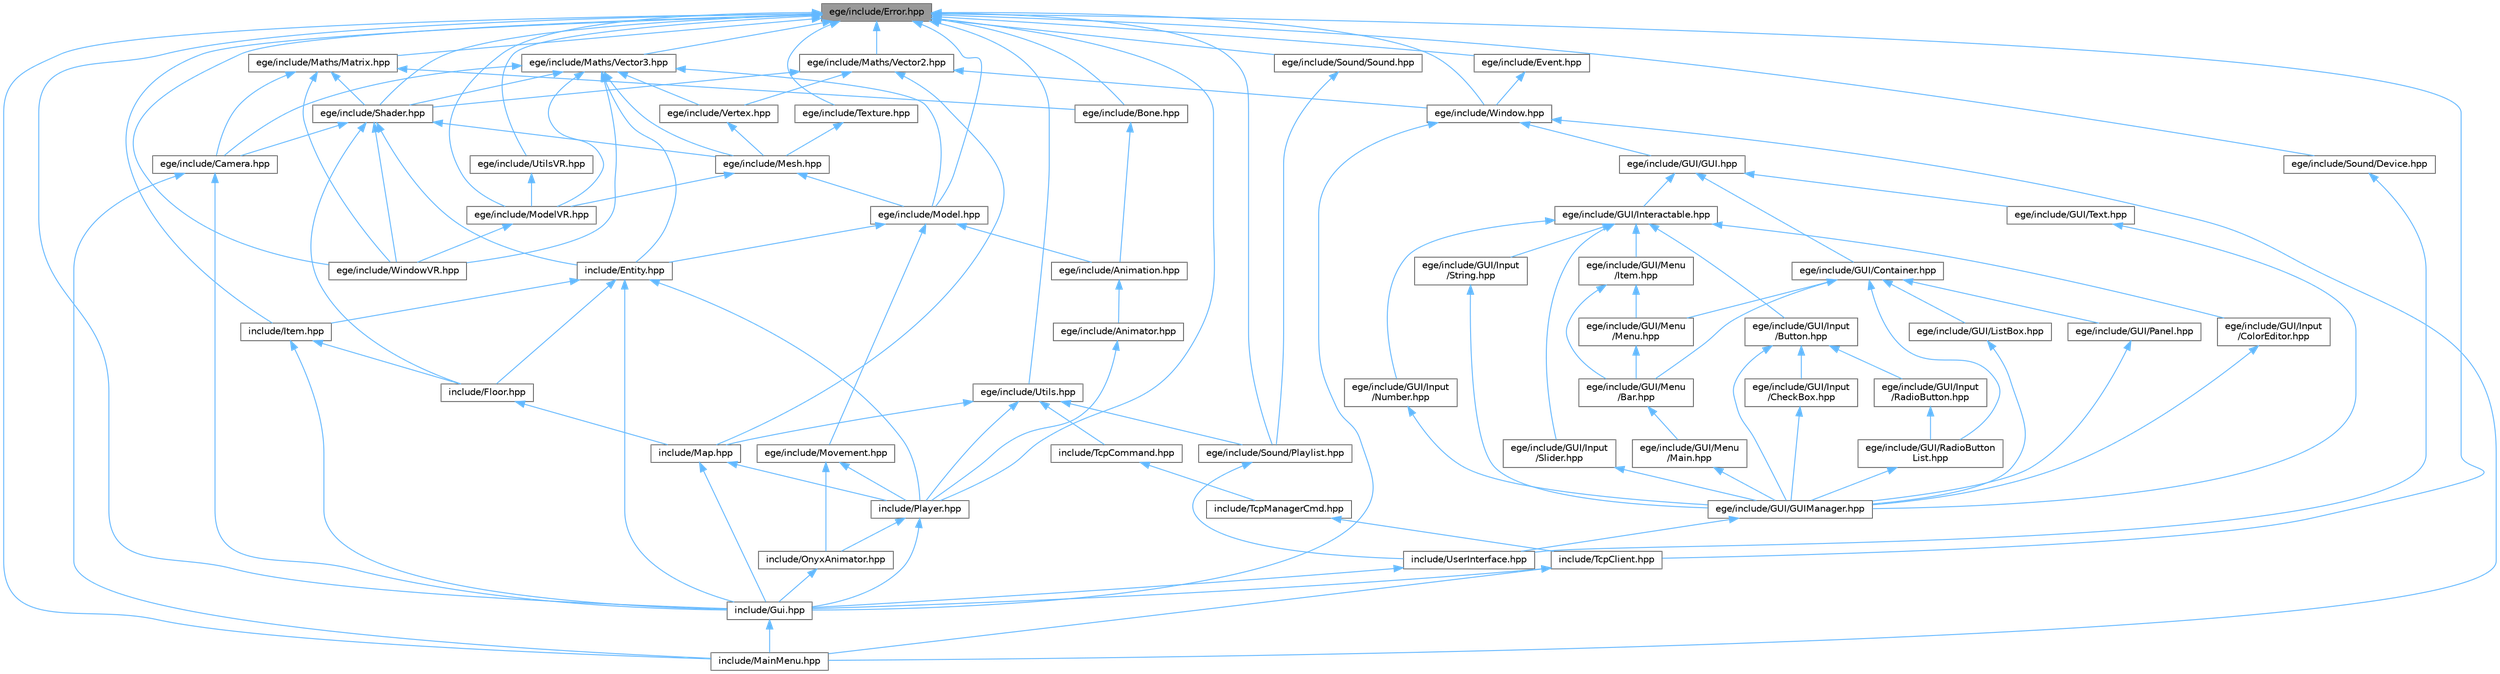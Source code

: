digraph "ege/include/Error.hpp"
{
 // LATEX_PDF_SIZE
  bgcolor="transparent";
  edge [fontname=Helvetica,fontsize=10,labelfontname=Helvetica,labelfontsize=10];
  node [fontname=Helvetica,fontsize=10,shape=box,height=0.2,width=0.4];
  Node1 [id="Node000001",label="ege/include/Error.hpp",height=0.2,width=0.4,color="gray40", fillcolor="grey60", style="filled", fontcolor="black",tooltip="Defines the Error class for the ETIB Game Engine."];
  Node1 -> Node2 [id="edge121_Node000001_Node000002",dir="back",color="steelblue1",style="solid",tooltip=" "];
  Node2 [id="Node000002",label="ege/include/Bone.hpp",height=0.2,width=0.4,color="grey40", fillcolor="white", style="filled",URL="$Bone_8hpp.html",tooltip=" "];
  Node2 -> Node3 [id="edge122_Node000002_Node000003",dir="back",color="steelblue1",style="solid",tooltip=" "];
  Node3 [id="Node000003",label="ege/include/Animation.hpp",height=0.2,width=0.4,color="grey40", fillcolor="white", style="filled",URL="$Animation_8hpp.html",tooltip=" "];
  Node3 -> Node4 [id="edge123_Node000003_Node000004",dir="back",color="steelblue1",style="solid",tooltip=" "];
  Node4 [id="Node000004",label="ege/include/Animator.hpp",height=0.2,width=0.4,color="grey40", fillcolor="white", style="filled",URL="$Animator_8hpp.html",tooltip=" "];
  Node4 -> Node5 [id="edge124_Node000004_Node000005",dir="back",color="steelblue1",style="solid",tooltip=" "];
  Node5 [id="Node000005",label="include/Player.hpp",height=0.2,width=0.4,color="grey40", fillcolor="white", style="filled",URL="$Player_8hpp.html",tooltip=" "];
  Node5 -> Node6 [id="edge125_Node000005_Node000006",dir="back",color="steelblue1",style="solid",tooltip=" "];
  Node6 [id="Node000006",label="include/Gui.hpp",height=0.2,width=0.4,color="grey40", fillcolor="white", style="filled",URL="$Gui_8hpp.html",tooltip="Contains the declaration of the Gui class."];
  Node6 -> Node7 [id="edge126_Node000006_Node000007",dir="back",color="steelblue1",style="solid",tooltip=" "];
  Node7 [id="Node000007",label="include/MainMenu.hpp",height=0.2,width=0.4,color="grey40", fillcolor="white", style="filled",URL="$MainMenu_8hpp.html",tooltip=" "];
  Node5 -> Node8 [id="edge127_Node000005_Node000008",dir="back",color="steelblue1",style="solid",tooltip=" "];
  Node8 [id="Node000008",label="include/OnyxAnimator.hpp",height=0.2,width=0.4,color="grey40", fillcolor="white", style="filled",URL="$OnyxAnimator_8hpp.html",tooltip=" "];
  Node8 -> Node6 [id="edge128_Node000008_Node000006",dir="back",color="steelblue1",style="solid",tooltip=" "];
  Node1 -> Node9 [id="edge129_Node000001_Node000009",dir="back",color="steelblue1",style="solid",tooltip=" "];
  Node9 [id="Node000009",label="ege/include/Event.hpp",height=0.2,width=0.4,color="grey40", fillcolor="white", style="filled",URL="$Event_8hpp.html",tooltip="Contains the declaration of the Eventindow class."];
  Node9 -> Node10 [id="edge130_Node000009_Node000010",dir="back",color="steelblue1",style="solid",tooltip=" "];
  Node10 [id="Node000010",label="ege/include/Window.hpp",height=0.2,width=0.4,color="grey40", fillcolor="white", style="filled",URL="$Window_8hpp.html",tooltip="Contains the declaration of the Window class."];
  Node10 -> Node11 [id="edge131_Node000010_Node000011",dir="back",color="steelblue1",style="solid",tooltip=" "];
  Node11 [id="Node000011",label="ege/include/GUI/GUI.hpp",height=0.2,width=0.4,color="grey40", fillcolor="white", style="filled",URL="$GUI_8hpp.html",tooltip=" "];
  Node11 -> Node12 [id="edge132_Node000011_Node000012",dir="back",color="steelblue1",style="solid",tooltip=" "];
  Node12 [id="Node000012",label="ege/include/GUI/Container.hpp",height=0.2,width=0.4,color="grey40", fillcolor="white", style="filled",URL="$Container_8hpp.html",tooltip=" "];
  Node12 -> Node13 [id="edge133_Node000012_Node000013",dir="back",color="steelblue1",style="solid",tooltip=" "];
  Node13 [id="Node000013",label="ege/include/GUI/ListBox.hpp",height=0.2,width=0.4,color="grey40", fillcolor="white", style="filled",URL="$ListBox_8hpp.html",tooltip=" "];
  Node13 -> Node14 [id="edge134_Node000013_Node000014",dir="back",color="steelblue1",style="solid",tooltip=" "];
  Node14 [id="Node000014",label="ege/include/GUI/GUIManager.hpp",height=0.2,width=0.4,color="grey40", fillcolor="white", style="filled",URL="$GUIManager_8hpp.html",tooltip=" "];
  Node14 -> Node15 [id="edge135_Node000014_Node000015",dir="back",color="steelblue1",style="solid",tooltip=" "];
  Node15 [id="Node000015",label="include/UserInterface.hpp",height=0.2,width=0.4,color="grey40", fillcolor="white", style="filled",URL="$UserInterface_8hpp.html",tooltip=" "];
  Node15 -> Node6 [id="edge136_Node000015_Node000006",dir="back",color="steelblue1",style="solid",tooltip=" "];
  Node12 -> Node16 [id="edge137_Node000012_Node000016",dir="back",color="steelblue1",style="solid",tooltip=" "];
  Node16 [id="Node000016",label="ege/include/GUI/Menu\l/Bar.hpp",height=0.2,width=0.4,color="grey40", fillcolor="white", style="filled",URL="$Bar_8hpp.html",tooltip=" "];
  Node16 -> Node17 [id="edge138_Node000016_Node000017",dir="back",color="steelblue1",style="solid",tooltip=" "];
  Node17 [id="Node000017",label="ege/include/GUI/Menu\l/Main.hpp",height=0.2,width=0.4,color="grey40", fillcolor="white", style="filled",URL="$Main_8hpp.html",tooltip=" "];
  Node17 -> Node14 [id="edge139_Node000017_Node000014",dir="back",color="steelblue1",style="solid",tooltip=" "];
  Node12 -> Node18 [id="edge140_Node000012_Node000018",dir="back",color="steelblue1",style="solid",tooltip=" "];
  Node18 [id="Node000018",label="ege/include/GUI/Menu\l/Menu.hpp",height=0.2,width=0.4,color="grey40", fillcolor="white", style="filled",URL="$Menu_8hpp.html",tooltip=" "];
  Node18 -> Node16 [id="edge141_Node000018_Node000016",dir="back",color="steelblue1",style="solid",tooltip=" "];
  Node12 -> Node19 [id="edge142_Node000012_Node000019",dir="back",color="steelblue1",style="solid",tooltip=" "];
  Node19 [id="Node000019",label="ege/include/GUI/Panel.hpp",height=0.2,width=0.4,color="grey40", fillcolor="white", style="filled",URL="$Panel_8hpp.html",tooltip=" "];
  Node19 -> Node14 [id="edge143_Node000019_Node000014",dir="back",color="steelblue1",style="solid",tooltip=" "];
  Node12 -> Node20 [id="edge144_Node000012_Node000020",dir="back",color="steelblue1",style="solid",tooltip=" "];
  Node20 [id="Node000020",label="ege/include/GUI/RadioButton\lList.hpp",height=0.2,width=0.4,color="grey40", fillcolor="white", style="filled",URL="$RadioButtonList_8hpp.html",tooltip=" "];
  Node20 -> Node14 [id="edge145_Node000020_Node000014",dir="back",color="steelblue1",style="solid",tooltip=" "];
  Node11 -> Node21 [id="edge146_Node000011_Node000021",dir="back",color="steelblue1",style="solid",tooltip=" "];
  Node21 [id="Node000021",label="ege/include/GUI/Interactable.hpp",height=0.2,width=0.4,color="grey40", fillcolor="white", style="filled",URL="$Interactable_8hpp.html",tooltip=" "];
  Node21 -> Node22 [id="edge147_Node000021_Node000022",dir="back",color="steelblue1",style="solid",tooltip=" "];
  Node22 [id="Node000022",label="ege/include/GUI/Input\l/Button.hpp",height=0.2,width=0.4,color="grey40", fillcolor="white", style="filled",URL="$Button_8hpp.html",tooltip=" "];
  Node22 -> Node14 [id="edge148_Node000022_Node000014",dir="back",color="steelblue1",style="solid",tooltip=" "];
  Node22 -> Node23 [id="edge149_Node000022_Node000023",dir="back",color="steelblue1",style="solid",tooltip=" "];
  Node23 [id="Node000023",label="ege/include/GUI/Input\l/CheckBox.hpp",height=0.2,width=0.4,color="grey40", fillcolor="white", style="filled",URL="$CheckBox_8hpp.html",tooltip=" "];
  Node23 -> Node14 [id="edge150_Node000023_Node000014",dir="back",color="steelblue1",style="solid",tooltip=" "];
  Node22 -> Node24 [id="edge151_Node000022_Node000024",dir="back",color="steelblue1",style="solid",tooltip=" "];
  Node24 [id="Node000024",label="ege/include/GUI/Input\l/RadioButton.hpp",height=0.2,width=0.4,color="grey40", fillcolor="white", style="filled",URL="$RadioButton_8hpp.html",tooltip=" "];
  Node24 -> Node20 [id="edge152_Node000024_Node000020",dir="back",color="steelblue1",style="solid",tooltip=" "];
  Node21 -> Node25 [id="edge153_Node000021_Node000025",dir="back",color="steelblue1",style="solid",tooltip=" "];
  Node25 [id="Node000025",label="ege/include/GUI/Input\l/ColorEditor.hpp",height=0.2,width=0.4,color="grey40", fillcolor="white", style="filled",URL="$ColorEditor_8hpp.html",tooltip=" "];
  Node25 -> Node14 [id="edge154_Node000025_Node000014",dir="back",color="steelblue1",style="solid",tooltip=" "];
  Node21 -> Node26 [id="edge155_Node000021_Node000026",dir="back",color="steelblue1",style="solid",tooltip=" "];
  Node26 [id="Node000026",label="ege/include/GUI/Input\l/Number.hpp",height=0.2,width=0.4,color="grey40", fillcolor="white", style="filled",URL="$Number_8hpp.html",tooltip=" "];
  Node26 -> Node14 [id="edge156_Node000026_Node000014",dir="back",color="steelblue1",style="solid",tooltip=" "];
  Node21 -> Node27 [id="edge157_Node000021_Node000027",dir="back",color="steelblue1",style="solid",tooltip=" "];
  Node27 [id="Node000027",label="ege/include/GUI/Input\l/Slider.hpp",height=0.2,width=0.4,color="grey40", fillcolor="white", style="filled",URL="$Slider_8hpp.html",tooltip=" "];
  Node27 -> Node14 [id="edge158_Node000027_Node000014",dir="back",color="steelblue1",style="solid",tooltip=" "];
  Node21 -> Node28 [id="edge159_Node000021_Node000028",dir="back",color="steelblue1",style="solid",tooltip=" "];
  Node28 [id="Node000028",label="ege/include/GUI/Input\l/String.hpp",height=0.2,width=0.4,color="grey40", fillcolor="white", style="filled",URL="$String_8hpp.html",tooltip=" "];
  Node28 -> Node14 [id="edge160_Node000028_Node000014",dir="back",color="steelblue1",style="solid",tooltip=" "];
  Node21 -> Node29 [id="edge161_Node000021_Node000029",dir="back",color="steelblue1",style="solid",tooltip=" "];
  Node29 [id="Node000029",label="ege/include/GUI/Menu\l/Item.hpp",height=0.2,width=0.4,color="grey40", fillcolor="white", style="filled",URL="$ege_2include_2GUI_2Menu_2Item_8hpp.html",tooltip=" "];
  Node29 -> Node16 [id="edge162_Node000029_Node000016",dir="back",color="steelblue1",style="solid",tooltip=" "];
  Node29 -> Node18 [id="edge163_Node000029_Node000018",dir="back",color="steelblue1",style="solid",tooltip=" "];
  Node11 -> Node30 [id="edge164_Node000011_Node000030",dir="back",color="steelblue1",style="solid",tooltip=" "];
  Node30 [id="Node000030",label="ege/include/GUI/Text.hpp",height=0.2,width=0.4,color="grey40", fillcolor="white", style="filled",URL="$Text_8hpp.html",tooltip=" "];
  Node30 -> Node14 [id="edge165_Node000030_Node000014",dir="back",color="steelblue1",style="solid",tooltip=" "];
  Node10 -> Node6 [id="edge166_Node000010_Node000006",dir="back",color="steelblue1",style="solid",tooltip=" "];
  Node10 -> Node7 [id="edge167_Node000010_Node000007",dir="back",color="steelblue1",style="solid",tooltip=" "];
  Node1 -> Node31 [id="edge168_Node000001_Node000031",dir="back",color="steelblue1",style="solid",tooltip=" "];
  Node31 [id="Node000031",label="ege/include/Maths/Matrix.hpp",height=0.2,width=0.4,color="grey40", fillcolor="white", style="filled",URL="$Matrix_8hpp.html",tooltip="Defines the Matrix class for representing 4D vectors."];
  Node31 -> Node2 [id="edge169_Node000031_Node000002",dir="back",color="steelblue1",style="solid",tooltip=" "];
  Node31 -> Node32 [id="edge170_Node000031_Node000032",dir="back",color="steelblue1",style="solid",tooltip=" "];
  Node32 [id="Node000032",label="ege/include/Camera.hpp",height=0.2,width=0.4,color="grey40", fillcolor="white", style="filled",URL="$Camera_8hpp.html",tooltip=" "];
  Node32 -> Node6 [id="edge171_Node000032_Node000006",dir="back",color="steelblue1",style="solid",tooltip=" "];
  Node32 -> Node7 [id="edge172_Node000032_Node000007",dir="back",color="steelblue1",style="solid",tooltip=" "];
  Node31 -> Node33 [id="edge173_Node000031_Node000033",dir="back",color="steelblue1",style="solid",tooltip=" "];
  Node33 [id="Node000033",label="ege/include/Shader.hpp",height=0.2,width=0.4,color="grey40", fillcolor="white", style="filled",URL="$Shader_8hpp.html",tooltip=" "];
  Node33 -> Node32 [id="edge174_Node000033_Node000032",dir="back",color="steelblue1",style="solid",tooltip=" "];
  Node33 -> Node34 [id="edge175_Node000033_Node000034",dir="back",color="steelblue1",style="solid",tooltip=" "];
  Node34 [id="Node000034",label="ege/include/Mesh.hpp",height=0.2,width=0.4,color="grey40", fillcolor="white", style="filled",URL="$Mesh_8hpp.html",tooltip="File containing the Mesh class and its related functions."];
  Node34 -> Node35 [id="edge176_Node000034_Node000035",dir="back",color="steelblue1",style="solid",tooltip=" "];
  Node35 [id="Node000035",label="ege/include/Model.hpp",height=0.2,width=0.4,color="grey40", fillcolor="white", style="filled",URL="$Model_8hpp.html",tooltip="File containing the Model class and its related functions."];
  Node35 -> Node3 [id="edge177_Node000035_Node000003",dir="back",color="steelblue1",style="solid",tooltip=" "];
  Node35 -> Node36 [id="edge178_Node000035_Node000036",dir="back",color="steelblue1",style="solid",tooltip=" "];
  Node36 [id="Node000036",label="ege/include/Movement.hpp",height=0.2,width=0.4,color="grey40", fillcolor="white", style="filled",URL="$Movement_8hpp.html",tooltip=" "];
  Node36 -> Node8 [id="edge179_Node000036_Node000008",dir="back",color="steelblue1",style="solid",tooltip=" "];
  Node36 -> Node5 [id="edge180_Node000036_Node000005",dir="back",color="steelblue1",style="solid",tooltip=" "];
  Node35 -> Node37 [id="edge181_Node000035_Node000037",dir="back",color="steelblue1",style="solid",tooltip=" "];
  Node37 [id="Node000037",label="include/Entity.hpp",height=0.2,width=0.4,color="grey40", fillcolor="white", style="filled",URL="$Entity_8hpp.html",tooltip=" "];
  Node37 -> Node38 [id="edge182_Node000037_Node000038",dir="back",color="steelblue1",style="solid",tooltip=" "];
  Node38 [id="Node000038",label="include/Floor.hpp",height=0.2,width=0.4,color="grey40", fillcolor="white", style="filled",URL="$Floor_8hpp.html",tooltip=" "];
  Node38 -> Node39 [id="edge183_Node000038_Node000039",dir="back",color="steelblue1",style="solid",tooltip=" "];
  Node39 [id="Node000039",label="include/Map.hpp",height=0.2,width=0.4,color="grey40", fillcolor="white", style="filled",URL="$Map_8hpp.html",tooltip=" "];
  Node39 -> Node6 [id="edge184_Node000039_Node000006",dir="back",color="steelblue1",style="solid",tooltip=" "];
  Node39 -> Node5 [id="edge185_Node000039_Node000005",dir="back",color="steelblue1",style="solid",tooltip=" "];
  Node37 -> Node6 [id="edge186_Node000037_Node000006",dir="back",color="steelblue1",style="solid",tooltip=" "];
  Node37 -> Node40 [id="edge187_Node000037_Node000040",dir="back",color="steelblue1",style="solid",tooltip=" "];
  Node40 [id="Node000040",label="include/Item.hpp",height=0.2,width=0.4,color="grey40", fillcolor="white", style="filled",URL="$include_2Item_8hpp.html",tooltip=" "];
  Node40 -> Node38 [id="edge188_Node000040_Node000038",dir="back",color="steelblue1",style="solid",tooltip=" "];
  Node40 -> Node6 [id="edge189_Node000040_Node000006",dir="back",color="steelblue1",style="solid",tooltip=" "];
  Node37 -> Node5 [id="edge190_Node000037_Node000005",dir="back",color="steelblue1",style="solid",tooltip=" "];
  Node34 -> Node41 [id="edge191_Node000034_Node000041",dir="back",color="steelblue1",style="solid",tooltip=" "];
  Node41 [id="Node000041",label="ege/include/ModelVR.hpp",height=0.2,width=0.4,color="grey40", fillcolor="white", style="filled",URL="$ModelVR_8hpp.html",tooltip="File containing the ModelVR class and its related functions."];
  Node41 -> Node42 [id="edge192_Node000041_Node000042",dir="back",color="steelblue1",style="solid",tooltip=" "];
  Node42 [id="Node000042",label="ege/include/WindowVR.hpp",height=0.2,width=0.4,color="grey40", fillcolor="white", style="filled",URL="$WindowVR_8hpp.html",tooltip=" "];
  Node33 -> Node42 [id="edge193_Node000033_Node000042",dir="back",color="steelblue1",style="solid",tooltip=" "];
  Node33 -> Node37 [id="edge194_Node000033_Node000037",dir="back",color="steelblue1",style="solid",tooltip=" "];
  Node33 -> Node38 [id="edge195_Node000033_Node000038",dir="back",color="steelblue1",style="solid",tooltip=" "];
  Node31 -> Node42 [id="edge196_Node000031_Node000042",dir="back",color="steelblue1",style="solid",tooltip=" "];
  Node1 -> Node43 [id="edge197_Node000001_Node000043",dir="back",color="steelblue1",style="solid",tooltip=" "];
  Node43 [id="Node000043",label="ege/include/Maths/Vector2.hpp",height=0.2,width=0.4,color="grey40", fillcolor="white", style="filled",URL="$Vector2_8hpp.html",tooltip="Defines the Vector2 class for representing 2D vectors."];
  Node43 -> Node33 [id="edge198_Node000043_Node000033",dir="back",color="steelblue1",style="solid",tooltip=" "];
  Node43 -> Node44 [id="edge199_Node000043_Node000044",dir="back",color="steelblue1",style="solid",tooltip=" "];
  Node44 [id="Node000044",label="ege/include/Vertex.hpp",height=0.2,width=0.4,color="grey40", fillcolor="white", style="filled",URL="$Vertex_8hpp.html",tooltip="File containing the Vertex struct and its related functions."];
  Node44 -> Node34 [id="edge200_Node000044_Node000034",dir="back",color="steelblue1",style="solid",tooltip=" "];
  Node43 -> Node10 [id="edge201_Node000043_Node000010",dir="back",color="steelblue1",style="solid",tooltip=" "];
  Node43 -> Node39 [id="edge202_Node000043_Node000039",dir="back",color="steelblue1",style="solid",tooltip=" "];
  Node1 -> Node45 [id="edge203_Node000001_Node000045",dir="back",color="steelblue1",style="solid",tooltip=" "];
  Node45 [id="Node000045",label="ege/include/Maths/Vector3.hpp",height=0.2,width=0.4,color="grey40", fillcolor="white", style="filled",URL="$Vector3_8hpp.html",tooltip="Defines the Vector3 class for representing 3D vectors."];
  Node45 -> Node32 [id="edge204_Node000045_Node000032",dir="back",color="steelblue1",style="solid",tooltip=" "];
  Node45 -> Node34 [id="edge205_Node000045_Node000034",dir="back",color="steelblue1",style="solid",tooltip=" "];
  Node45 -> Node35 [id="edge206_Node000045_Node000035",dir="back",color="steelblue1",style="solid",tooltip=" "];
  Node45 -> Node41 [id="edge207_Node000045_Node000041",dir="back",color="steelblue1",style="solid",tooltip=" "];
  Node45 -> Node33 [id="edge208_Node000045_Node000033",dir="back",color="steelblue1",style="solid",tooltip=" "];
  Node45 -> Node44 [id="edge209_Node000045_Node000044",dir="back",color="steelblue1",style="solid",tooltip=" "];
  Node45 -> Node42 [id="edge210_Node000045_Node000042",dir="back",color="steelblue1",style="solid",tooltip=" "];
  Node45 -> Node37 [id="edge211_Node000045_Node000037",dir="back",color="steelblue1",style="solid",tooltip=" "];
  Node1 -> Node35 [id="edge212_Node000001_Node000035",dir="back",color="steelblue1",style="solid",tooltip=" "];
  Node1 -> Node41 [id="edge213_Node000001_Node000041",dir="back",color="steelblue1",style="solid",tooltip=" "];
  Node1 -> Node33 [id="edge214_Node000001_Node000033",dir="back",color="steelblue1",style="solid",tooltip=" "];
  Node1 -> Node46 [id="edge215_Node000001_Node000046",dir="back",color="steelblue1",style="solid",tooltip=" "];
  Node46 [id="Node000046",label="ege/include/Sound/Device.hpp",height=0.2,width=0.4,color="grey40", fillcolor="white", style="filled",URL="$Device_8hpp.html",tooltip=" "];
  Node46 -> Node15 [id="edge216_Node000046_Node000015",dir="back",color="steelblue1",style="solid",tooltip=" "];
  Node1 -> Node47 [id="edge217_Node000001_Node000047",dir="back",color="steelblue1",style="solid",tooltip=" "];
  Node47 [id="Node000047",label="ege/include/Sound/Playlist.hpp",height=0.2,width=0.4,color="grey40", fillcolor="white", style="filled",URL="$Playlist_8hpp.html",tooltip=" "];
  Node47 -> Node15 [id="edge218_Node000047_Node000015",dir="back",color="steelblue1",style="solid",tooltip=" "];
  Node1 -> Node48 [id="edge219_Node000001_Node000048",dir="back",color="steelblue1",style="solid",tooltip=" "];
  Node48 [id="Node000048",label="ege/include/Sound/Sound.hpp",height=0.2,width=0.4,color="grey40", fillcolor="white", style="filled",URL="$Sound_8hpp.html",tooltip=" "];
  Node48 -> Node47 [id="edge220_Node000048_Node000047",dir="back",color="steelblue1",style="solid",tooltip=" "];
  Node1 -> Node49 [id="edge221_Node000001_Node000049",dir="back",color="steelblue1",style="solid",tooltip=" "];
  Node49 [id="Node000049",label="ege/include/Texture.hpp",height=0.2,width=0.4,color="grey40", fillcolor="white", style="filled",URL="$Texture_8hpp.html",tooltip="File containing the Texture class and its related functions."];
  Node49 -> Node34 [id="edge222_Node000049_Node000034",dir="back",color="steelblue1",style="solid",tooltip=" "];
  Node1 -> Node50 [id="edge223_Node000001_Node000050",dir="back",color="steelblue1",style="solid",tooltip=" "];
  Node50 [id="Node000050",label="ege/include/Utils.hpp",height=0.2,width=0.4,color="grey40", fillcolor="white", style="filled",URL="$Utils_8hpp.html",tooltip="Utility class that provides various helper functions and exception classes."];
  Node50 -> Node47 [id="edge224_Node000050_Node000047",dir="back",color="steelblue1",style="solid",tooltip=" "];
  Node50 -> Node39 [id="edge225_Node000050_Node000039",dir="back",color="steelblue1",style="solid",tooltip=" "];
  Node50 -> Node5 [id="edge226_Node000050_Node000005",dir="back",color="steelblue1",style="solid",tooltip=" "];
  Node50 -> Node51 [id="edge227_Node000050_Node000051",dir="back",color="steelblue1",style="solid",tooltip=" "];
  Node51 [id="Node000051",label="include/TcpCommand.hpp",height=0.2,width=0.4,color="grey40", fillcolor="white", style="filled",URL="$TcpCommand_8hpp.html",tooltip=" "];
  Node51 -> Node52 [id="edge228_Node000051_Node000052",dir="back",color="steelblue1",style="solid",tooltip=" "];
  Node52 [id="Node000052",label="include/TcpManagerCmd.hpp",height=0.2,width=0.4,color="grey40", fillcolor="white", style="filled",URL="$TcpManagerCmd_8hpp.html",tooltip=" "];
  Node52 -> Node53 [id="edge229_Node000052_Node000053",dir="back",color="steelblue1",style="solid",tooltip=" "];
  Node53 [id="Node000053",label="include/TcpClient.hpp",height=0.2,width=0.4,color="grey40", fillcolor="white", style="filled",URL="$TcpClient_8hpp.html",tooltip=" "];
  Node53 -> Node6 [id="edge230_Node000053_Node000006",dir="back",color="steelblue1",style="solid",tooltip=" "];
  Node53 -> Node7 [id="edge231_Node000053_Node000007",dir="back",color="steelblue1",style="solid",tooltip=" "];
  Node1 -> Node54 [id="edge232_Node000001_Node000054",dir="back",color="steelblue1",style="solid",tooltip=" "];
  Node54 [id="Node000054",label="ege/include/UtilsVR.hpp",height=0.2,width=0.4,color="grey40", fillcolor="white", style="filled",URL="$UtilsVR_8hpp.html",tooltip=" "];
  Node54 -> Node41 [id="edge233_Node000054_Node000041",dir="back",color="steelblue1",style="solid",tooltip=" "];
  Node1 -> Node10 [id="edge234_Node000001_Node000010",dir="back",color="steelblue1",style="solid",tooltip=" "];
  Node1 -> Node42 [id="edge235_Node000001_Node000042",dir="back",color="steelblue1",style="solid",tooltip=" "];
  Node1 -> Node6 [id="edge236_Node000001_Node000006",dir="back",color="steelblue1",style="solid",tooltip=" "];
  Node1 -> Node40 [id="edge237_Node000001_Node000040",dir="back",color="steelblue1",style="solid",tooltip=" "];
  Node1 -> Node7 [id="edge238_Node000001_Node000007",dir="back",color="steelblue1",style="solid",tooltip=" "];
  Node1 -> Node5 [id="edge239_Node000001_Node000005",dir="back",color="steelblue1",style="solid",tooltip=" "];
  Node1 -> Node53 [id="edge240_Node000001_Node000053",dir="back",color="steelblue1",style="solid",tooltip=" "];
}

